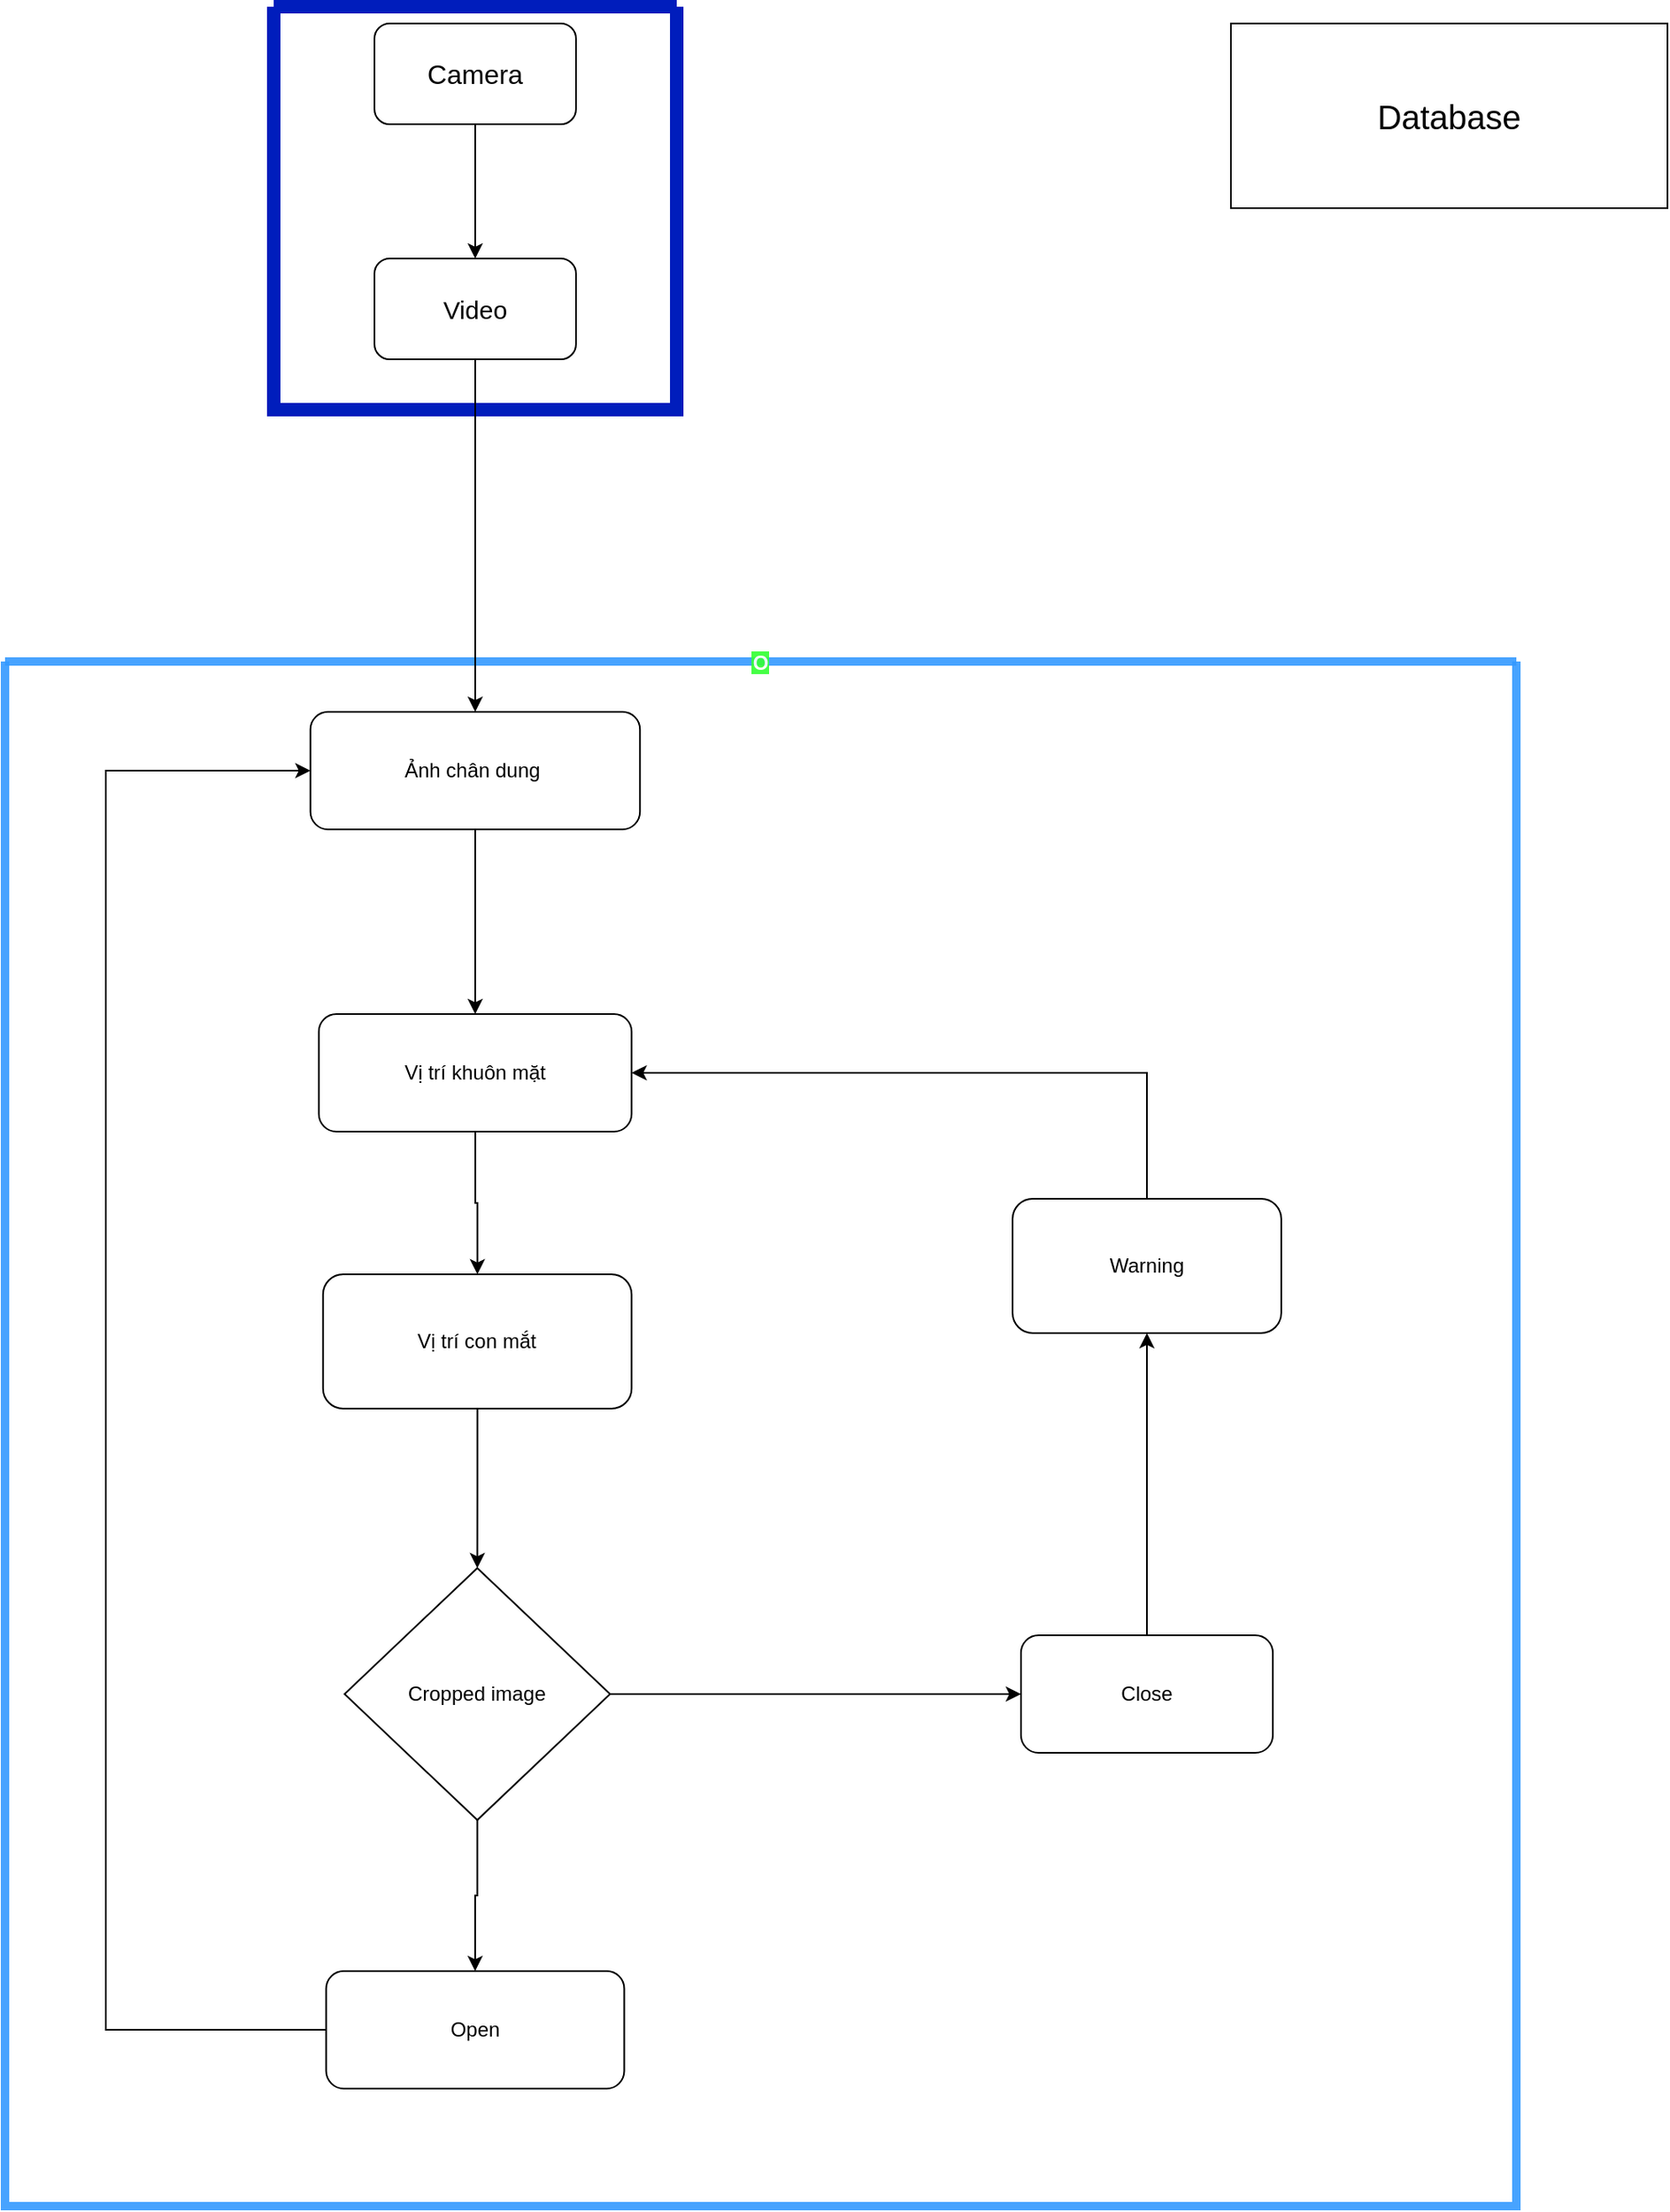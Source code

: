 <mxfile version="22.0.2" type="device">
  <diagram id="C5RBs43oDa-KdzZeNtuy" name="Page-1">
    <mxGraphModel dx="940" dy="713" grid="1" gridSize="10" guides="1" tooltips="1" connect="1" arrows="1" fold="1" page="1" pageScale="1" pageWidth="3300" pageHeight="4681" background="none" math="0" shadow="0">
      <root>
        <mxCell id="WIyWlLk6GJQsqaUBKTNV-0" />
        <mxCell id="WIyWlLk6GJQsqaUBKTNV-1" parent="WIyWlLk6GJQsqaUBKTNV-0" />
        <mxCell id="vO7_4hMNc0B0kv95RmNf-16" value="O" style="swimlane;startSize=0;fillColor=#6a00ff;fontColor=#ffffff;strokeColor=#3399FF;shadow=0;opacity=90;labelBackgroundColor=#33FF33;textOpacity=90;glass=0;rounded=0;strokeWidth=5;" parent="WIyWlLk6GJQsqaUBKTNV-1" vertex="1">
          <mxGeometry x="180" y="550" width="900" height="920" as="geometry">
            <mxRectangle x="180" y="320" width="50" height="40" as="alternateBounds" />
          </mxGeometry>
        </mxCell>
        <mxCell id="vO7_4hMNc0B0kv95RmNf-46" value="" style="edgeStyle=orthogonalEdgeStyle;rounded=0;orthogonalLoop=1;jettySize=auto;html=1;" parent="vO7_4hMNc0B0kv95RmNf-16" source="WIyWlLk6GJQsqaUBKTNV-12" target="vO7_4hMNc0B0kv95RmNf-45" edge="1">
          <mxGeometry relative="1" as="geometry" />
        </mxCell>
        <mxCell id="WIyWlLk6GJQsqaUBKTNV-12" value="Vị trí con mắt" style="rounded=1;whiteSpace=wrap;html=1;fontSize=12;glass=0;strokeWidth=1;shadow=0;" parent="vO7_4hMNc0B0kv95RmNf-16" vertex="1">
          <mxGeometry x="189.37" y="365" width="183.75" height="80" as="geometry" />
        </mxCell>
        <mxCell id="WIyWlLk6GJQsqaUBKTNV-7" value="Vị trí khuôn mặt" style="rounded=1;whiteSpace=wrap;html=1;fontSize=12;glass=0;strokeWidth=1;shadow=0;" parent="vO7_4hMNc0B0kv95RmNf-16" vertex="1">
          <mxGeometry x="186.87" y="210" width="186.25" height="70" as="geometry" />
        </mxCell>
        <mxCell id="vO7_4hMNc0B0kv95RmNf-3" value="" style="edgeStyle=orthogonalEdgeStyle;rounded=0;orthogonalLoop=1;jettySize=auto;html=1;" parent="vO7_4hMNc0B0kv95RmNf-16" source="WIyWlLk6GJQsqaUBKTNV-7" target="WIyWlLk6GJQsqaUBKTNV-12" edge="1">
          <mxGeometry relative="1" as="geometry" />
        </mxCell>
        <mxCell id="WIyWlLk6GJQsqaUBKTNV-3" value="Ảnh chân dung&amp;nbsp;" style="rounded=1;whiteSpace=wrap;html=1;fontSize=12;glass=0;strokeWidth=1;shadow=0;" parent="vO7_4hMNc0B0kv95RmNf-16" vertex="1">
          <mxGeometry x="181.87" y="30" width="196.25" height="70" as="geometry" />
        </mxCell>
        <mxCell id="vO7_4hMNc0B0kv95RmNf-2" value="" style="edgeStyle=orthogonalEdgeStyle;rounded=0;orthogonalLoop=1;jettySize=auto;html=1;" parent="vO7_4hMNc0B0kv95RmNf-16" source="WIyWlLk6GJQsqaUBKTNV-3" target="WIyWlLk6GJQsqaUBKTNV-7" edge="1">
          <mxGeometry relative="1" as="geometry" />
        </mxCell>
        <mxCell id="vO7_4hMNc0B0kv95RmNf-55" style="edgeStyle=orthogonalEdgeStyle;rounded=0;orthogonalLoop=1;jettySize=auto;html=1;entryX=0;entryY=0.5;entryDx=0;entryDy=0;" parent="vO7_4hMNc0B0kv95RmNf-16" source="vO7_4hMNc0B0kv95RmNf-6" target="WIyWlLk6GJQsqaUBKTNV-3" edge="1">
          <mxGeometry relative="1" as="geometry">
            <Array as="points">
              <mxPoint x="60" y="815" />
              <mxPoint x="60" y="65" />
            </Array>
          </mxGeometry>
        </mxCell>
        <mxCell id="vO7_4hMNc0B0kv95RmNf-6" value="Open" style="rounded=1;whiteSpace=wrap;html=1;fontSize=12;glass=0;strokeWidth=1;shadow=0;" parent="vO7_4hMNc0B0kv95RmNf-16" vertex="1">
          <mxGeometry x="191.24" y="780" width="177.5" height="70" as="geometry" />
        </mxCell>
        <mxCell id="vO7_4hMNc0B0kv95RmNf-49" style="edgeStyle=orthogonalEdgeStyle;rounded=0;orthogonalLoop=1;jettySize=auto;html=1;entryX=0.5;entryY=1;entryDx=0;entryDy=0;" parent="vO7_4hMNc0B0kv95RmNf-16" source="vO7_4hMNc0B0kv95RmNf-5" target="vO7_4hMNc0B0kv95RmNf-28" edge="1">
          <mxGeometry relative="1" as="geometry" />
        </mxCell>
        <mxCell id="vO7_4hMNc0B0kv95RmNf-5" value="Close" style="rounded=1;whiteSpace=wrap;html=1;fontSize=12;glass=0;strokeWidth=1;shadow=0;" parent="vO7_4hMNc0B0kv95RmNf-16" vertex="1">
          <mxGeometry x="605" y="580" width="150" height="70" as="geometry" />
        </mxCell>
        <mxCell id="vO7_4hMNc0B0kv95RmNf-50" style="edgeStyle=orthogonalEdgeStyle;rounded=0;orthogonalLoop=1;jettySize=auto;html=1;entryX=1;entryY=0.5;entryDx=0;entryDy=0;" parent="vO7_4hMNc0B0kv95RmNf-16" source="vO7_4hMNc0B0kv95RmNf-28" target="WIyWlLk6GJQsqaUBKTNV-7" edge="1">
          <mxGeometry relative="1" as="geometry">
            <Array as="points">
              <mxPoint x="680" y="245" />
            </Array>
          </mxGeometry>
        </mxCell>
        <mxCell id="vO7_4hMNc0B0kv95RmNf-28" value="Warning" style="whiteSpace=wrap;html=1;rounded=1;glass=0;strokeWidth=1;shadow=0;" parent="vO7_4hMNc0B0kv95RmNf-16" vertex="1">
          <mxGeometry x="600" y="320" width="160" height="80" as="geometry" />
        </mxCell>
        <mxCell id="vO7_4hMNc0B0kv95RmNf-47" value="" style="edgeStyle=orthogonalEdgeStyle;rounded=0;orthogonalLoop=1;jettySize=auto;html=1;" parent="vO7_4hMNc0B0kv95RmNf-16" source="vO7_4hMNc0B0kv95RmNf-45" target="vO7_4hMNc0B0kv95RmNf-6" edge="1">
          <mxGeometry relative="1" as="geometry" />
        </mxCell>
        <mxCell id="vO7_4hMNc0B0kv95RmNf-48" style="edgeStyle=orthogonalEdgeStyle;rounded=0;orthogonalLoop=1;jettySize=auto;html=1;entryX=0;entryY=0.5;entryDx=0;entryDy=0;" parent="vO7_4hMNc0B0kv95RmNf-16" source="vO7_4hMNc0B0kv95RmNf-45" target="vO7_4hMNc0B0kv95RmNf-5" edge="1">
          <mxGeometry relative="1" as="geometry" />
        </mxCell>
        <mxCell id="vO7_4hMNc0B0kv95RmNf-45" value="Cropped image" style="rhombus;whiteSpace=wrap;html=1;" parent="vO7_4hMNc0B0kv95RmNf-16" vertex="1">
          <mxGeometry x="202.19" y="540" width="158.12" height="150" as="geometry" />
        </mxCell>
        <mxCell id="vO7_4hMNc0B0kv95RmNf-25" value="" style="swimlane;startSize=0;fillColor=#0050ef;fontColor=#ffffff;strokeColor=#001DBC;fontSize=16;fontFamily=Helvetica;strokeWidth=8;" parent="WIyWlLk6GJQsqaUBKTNV-1" vertex="1">
          <mxGeometry x="340" y="160" width="240" height="240" as="geometry" />
        </mxCell>
        <mxCell id="vO7_4hMNc0B0kv95RmNf-21" value="Camera" style="rounded=1;whiteSpace=wrap;html=1;fontSize=16;" parent="vO7_4hMNc0B0kv95RmNf-25" vertex="1">
          <mxGeometry x="60" y="10" width="120" height="60" as="geometry" />
        </mxCell>
        <mxCell id="vO7_4hMNc0B0kv95RmNf-22" value="Video" style="rounded=1;whiteSpace=wrap;html=1;fontSize=15;" parent="vO7_4hMNc0B0kv95RmNf-25" vertex="1">
          <mxGeometry x="60" y="150" width="120" height="60" as="geometry" />
        </mxCell>
        <mxCell id="vO7_4hMNc0B0kv95RmNf-23" value="" style="edgeStyle=orthogonalEdgeStyle;rounded=0;orthogonalLoop=1;jettySize=auto;html=1;" parent="vO7_4hMNc0B0kv95RmNf-25" source="vO7_4hMNc0B0kv95RmNf-21" target="vO7_4hMNc0B0kv95RmNf-22" edge="1">
          <mxGeometry relative="1" as="geometry" />
        </mxCell>
        <mxCell id="vO7_4hMNc0B0kv95RmNf-52" style="edgeStyle=orthogonalEdgeStyle;rounded=0;orthogonalLoop=1;jettySize=auto;html=1;entryX=0.5;entryY=0;entryDx=0;entryDy=0;" parent="WIyWlLk6GJQsqaUBKTNV-1" source="vO7_4hMNc0B0kv95RmNf-22" target="WIyWlLk6GJQsqaUBKTNV-3" edge="1">
          <mxGeometry relative="1" as="geometry" />
        </mxCell>
        <mxCell id="vO7_4hMNc0B0kv95RmNf-53" value="Database&lt;br style=&quot;font-size: 20px;&quot;&gt;" style="rounded=0;whiteSpace=wrap;html=1;fontSize=20;" parent="WIyWlLk6GJQsqaUBKTNV-1" vertex="1">
          <mxGeometry x="910" y="170" width="260" height="110" as="geometry" />
        </mxCell>
      </root>
    </mxGraphModel>
  </diagram>
</mxfile>
